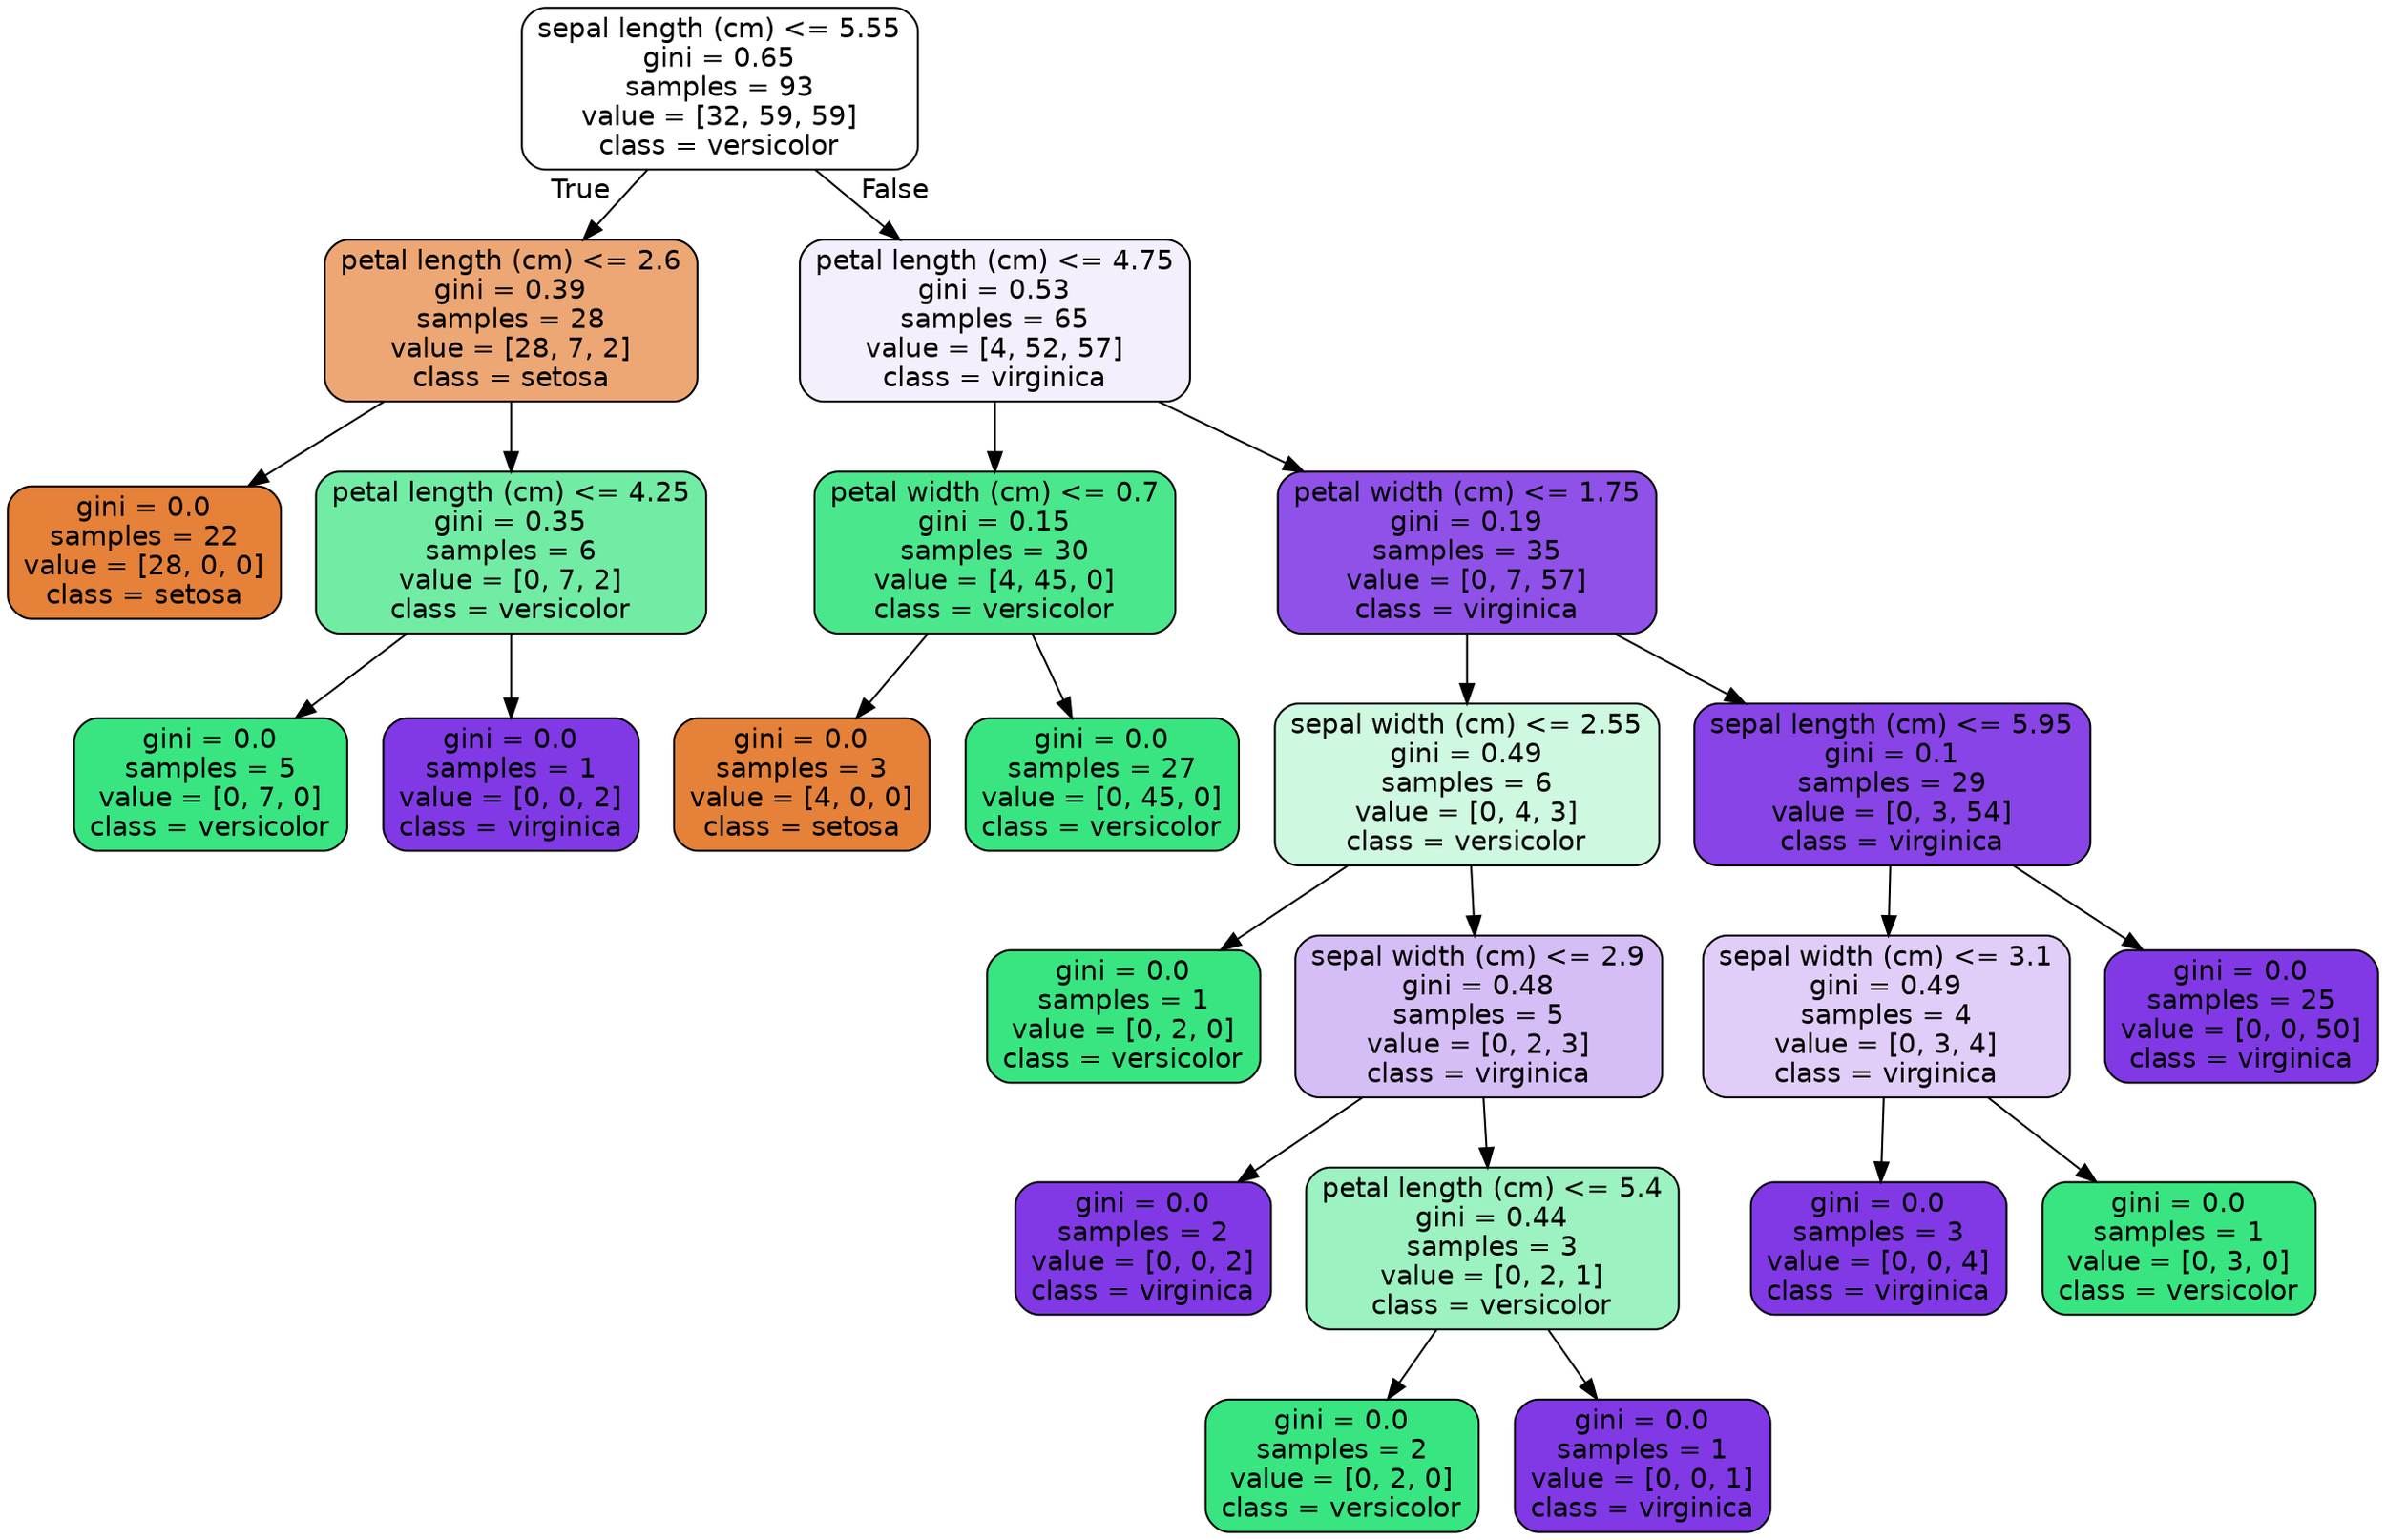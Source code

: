 digraph Tree {
node [shape=box, style="filled, rounded", color="black", fontname="helvetica"] ;
edge [fontname="helvetica"] ;
0 [label="sepal length (cm) <= 5.55\ngini = 0.65\nsamples = 93\nvalue = [32, 59, 59]\nclass = versicolor", fillcolor="#ffffff"] ;
1 [label="petal length (cm) <= 2.6\ngini = 0.39\nsamples = 28\nvalue = [28, 7, 2]\nclass = setosa", fillcolor="#eda774"] ;
0 -> 1 [labeldistance=2.5, labelangle=45, headlabel="True"] ;
2 [label="gini = 0.0\nsamples = 22\nvalue = [28, 0, 0]\nclass = setosa", fillcolor="#e58139"] ;
1 -> 2 ;
3 [label="petal length (cm) <= 4.25\ngini = 0.35\nsamples = 6\nvalue = [0, 7, 2]\nclass = versicolor", fillcolor="#72eca5"] ;
1 -> 3 ;
4 [label="gini = 0.0\nsamples = 5\nvalue = [0, 7, 0]\nclass = versicolor", fillcolor="#39e581"] ;
3 -> 4 ;
5 [label="gini = 0.0\nsamples = 1\nvalue = [0, 0, 2]\nclass = virginica", fillcolor="#8139e5"] ;
3 -> 5 ;
6 [label="petal length (cm) <= 4.75\ngini = 0.53\nsamples = 65\nvalue = [4, 52, 57]\nclass = virginica", fillcolor="#f5effd"] ;
0 -> 6 [labeldistance=2.5, labelangle=-45, headlabel="False"] ;
7 [label="petal width (cm) <= 0.7\ngini = 0.15\nsamples = 30\nvalue = [4, 45, 0]\nclass = versicolor", fillcolor="#4be78c"] ;
6 -> 7 ;
8 [label="gini = 0.0\nsamples = 3\nvalue = [4, 0, 0]\nclass = setosa", fillcolor="#e58139"] ;
7 -> 8 ;
9 [label="gini = 0.0\nsamples = 27\nvalue = [0, 45, 0]\nclass = versicolor", fillcolor="#39e581"] ;
7 -> 9 ;
10 [label="petal width (cm) <= 1.75\ngini = 0.19\nsamples = 35\nvalue = [0, 7, 57]\nclass = virginica", fillcolor="#9051e8"] ;
6 -> 10 ;
11 [label="sepal width (cm) <= 2.55\ngini = 0.49\nsamples = 6\nvalue = [0, 4, 3]\nclass = versicolor", fillcolor="#cef8e0"] ;
10 -> 11 ;
12 [label="gini = 0.0\nsamples = 1\nvalue = [0, 2, 0]\nclass = versicolor", fillcolor="#39e581"] ;
11 -> 12 ;
13 [label="sepal width (cm) <= 2.9\ngini = 0.48\nsamples = 5\nvalue = [0, 2, 3]\nclass = virginica", fillcolor="#d5bdf6"] ;
11 -> 13 ;
14 [label="gini = 0.0\nsamples = 2\nvalue = [0, 0, 2]\nclass = virginica", fillcolor="#8139e5"] ;
13 -> 14 ;
15 [label="petal length (cm) <= 5.4\ngini = 0.44\nsamples = 3\nvalue = [0, 2, 1]\nclass = versicolor", fillcolor="#9cf2c0"] ;
13 -> 15 ;
16 [label="gini = 0.0\nsamples = 2\nvalue = [0, 2, 0]\nclass = versicolor", fillcolor="#39e581"] ;
15 -> 16 ;
17 [label="gini = 0.0\nsamples = 1\nvalue = [0, 0, 1]\nclass = virginica", fillcolor="#8139e5"] ;
15 -> 17 ;
18 [label="sepal length (cm) <= 5.95\ngini = 0.1\nsamples = 29\nvalue = [0, 3, 54]\nclass = virginica", fillcolor="#8844e6"] ;
10 -> 18 ;
19 [label="sepal width (cm) <= 3.1\ngini = 0.49\nsamples = 4\nvalue = [0, 3, 4]\nclass = virginica", fillcolor="#e0cef8"] ;
18 -> 19 ;
20 [label="gini = 0.0\nsamples = 3\nvalue = [0, 0, 4]\nclass = virginica", fillcolor="#8139e5"] ;
19 -> 20 ;
21 [label="gini = 0.0\nsamples = 1\nvalue = [0, 3, 0]\nclass = versicolor", fillcolor="#39e581"] ;
19 -> 21 ;
22 [label="gini = 0.0\nsamples = 25\nvalue = [0, 0, 50]\nclass = virginica", fillcolor="#8139e5"] ;
18 -> 22 ;
}